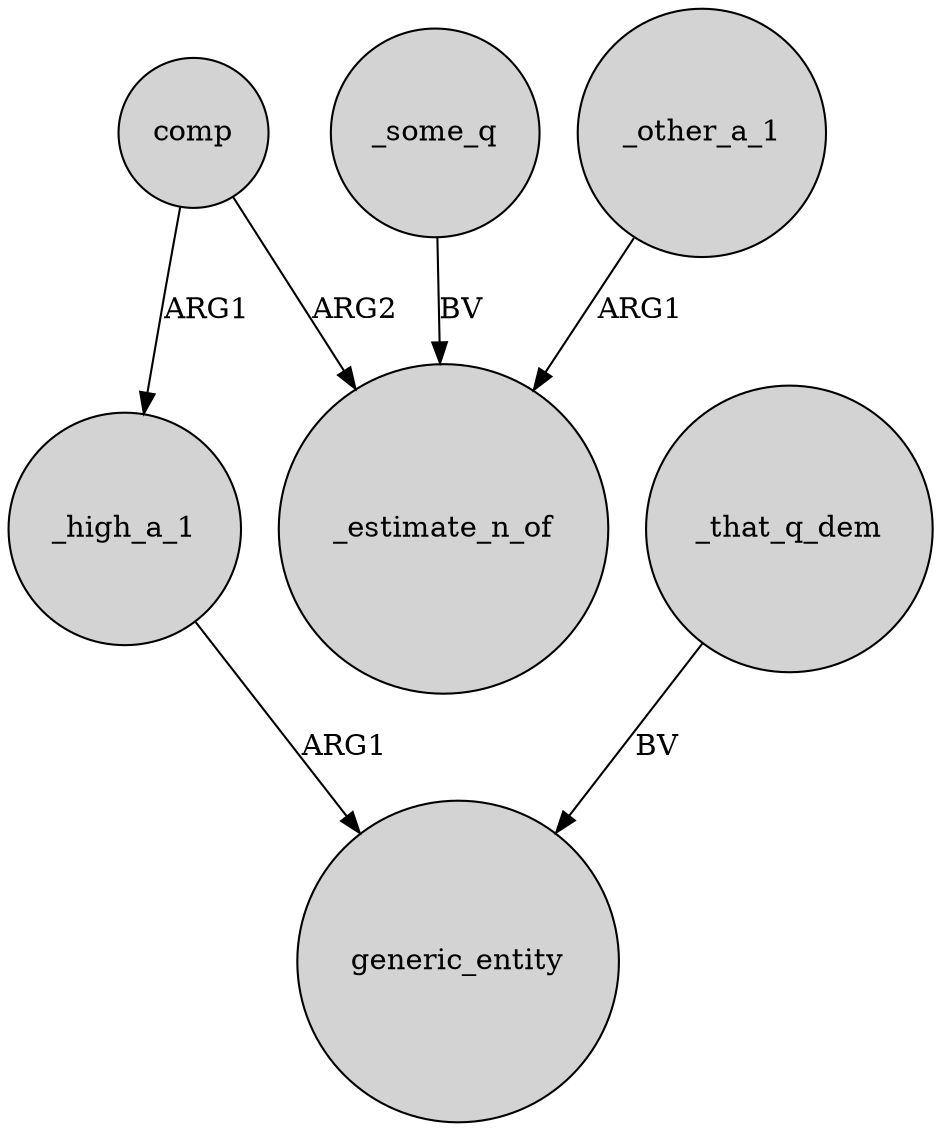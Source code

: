 digraph {
	node [shape=circle style=filled]
	comp -> _estimate_n_of [label=ARG2]
	comp -> _high_a_1 [label=ARG1]
	_that_q_dem -> generic_entity [label=BV]
	_some_q -> _estimate_n_of [label=BV]
	_other_a_1 -> _estimate_n_of [label=ARG1]
	_high_a_1 -> generic_entity [label=ARG1]
}
